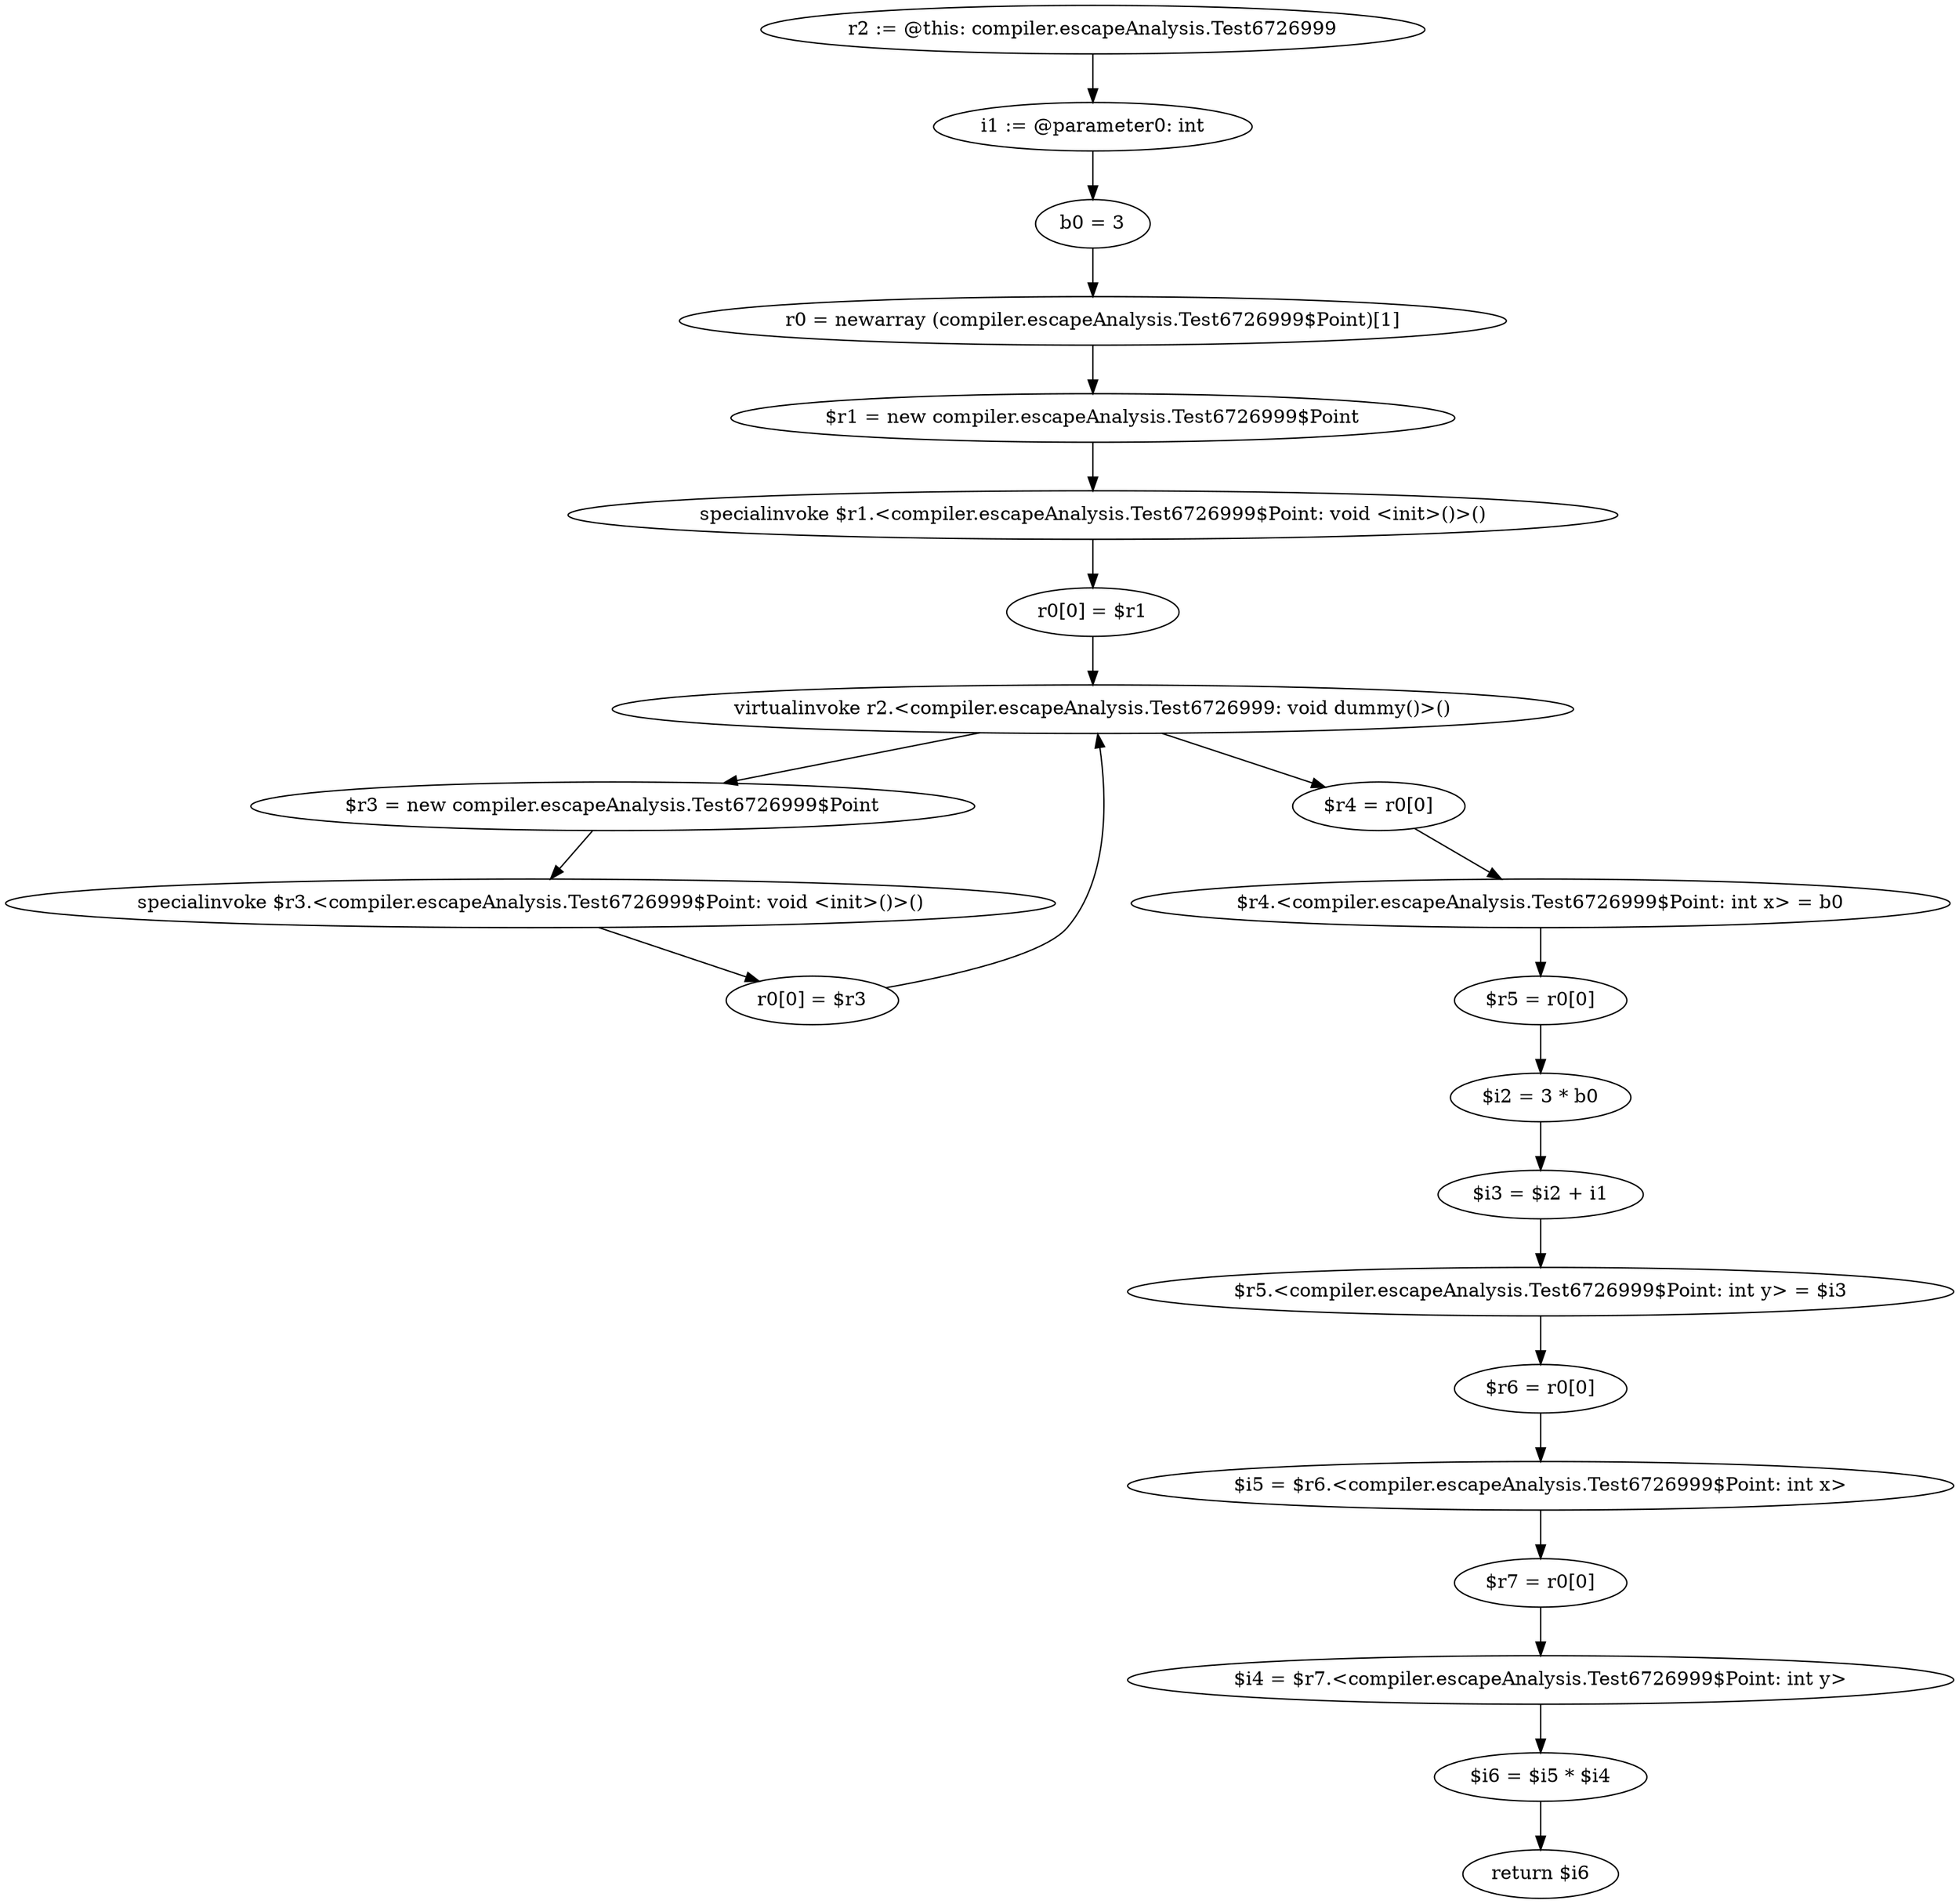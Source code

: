 digraph "unitGraph" {
    "r2 := @this: compiler.escapeAnalysis.Test6726999"
    "i1 := @parameter0: int"
    "b0 = 3"
    "r0 = newarray (compiler.escapeAnalysis.Test6726999$Point)[1]"
    "$r1 = new compiler.escapeAnalysis.Test6726999$Point"
    "specialinvoke $r1.<compiler.escapeAnalysis.Test6726999$Point: void <init>()>()"
    "r0[0] = $r1"
    "virtualinvoke r2.<compiler.escapeAnalysis.Test6726999: void dummy()>()"
    "$r3 = new compiler.escapeAnalysis.Test6726999$Point"
    "specialinvoke $r3.<compiler.escapeAnalysis.Test6726999$Point: void <init>()>()"
    "r0[0] = $r3"
    "$r4 = r0[0]"
    "$r4.<compiler.escapeAnalysis.Test6726999$Point: int x> = b0"
    "$r5 = r0[0]"
    "$i2 = 3 * b0"
    "$i3 = $i2 + i1"
    "$r5.<compiler.escapeAnalysis.Test6726999$Point: int y> = $i3"
    "$r6 = r0[0]"
    "$i5 = $r6.<compiler.escapeAnalysis.Test6726999$Point: int x>"
    "$r7 = r0[0]"
    "$i4 = $r7.<compiler.escapeAnalysis.Test6726999$Point: int y>"
    "$i6 = $i5 * $i4"
    "return $i6"
    "r2 := @this: compiler.escapeAnalysis.Test6726999"->"i1 := @parameter0: int";
    "i1 := @parameter0: int"->"b0 = 3";
    "b0 = 3"->"r0 = newarray (compiler.escapeAnalysis.Test6726999$Point)[1]";
    "r0 = newarray (compiler.escapeAnalysis.Test6726999$Point)[1]"->"$r1 = new compiler.escapeAnalysis.Test6726999$Point";
    "$r1 = new compiler.escapeAnalysis.Test6726999$Point"->"specialinvoke $r1.<compiler.escapeAnalysis.Test6726999$Point: void <init>()>()";
    "specialinvoke $r1.<compiler.escapeAnalysis.Test6726999$Point: void <init>()>()"->"r0[0] = $r1";
    "r0[0] = $r1"->"virtualinvoke r2.<compiler.escapeAnalysis.Test6726999: void dummy()>()";
    "virtualinvoke r2.<compiler.escapeAnalysis.Test6726999: void dummy()>()"->"$r3 = new compiler.escapeAnalysis.Test6726999$Point";
    "$r3 = new compiler.escapeAnalysis.Test6726999$Point"->"specialinvoke $r3.<compiler.escapeAnalysis.Test6726999$Point: void <init>()>()";
    "specialinvoke $r3.<compiler.escapeAnalysis.Test6726999$Point: void <init>()>()"->"r0[0] = $r3";
    "r0[0] = $r3"->"virtualinvoke r2.<compiler.escapeAnalysis.Test6726999: void dummy()>()";
    "virtualinvoke r2.<compiler.escapeAnalysis.Test6726999: void dummy()>()"->"$r4 = r0[0]";
    "$r4 = r0[0]"->"$r4.<compiler.escapeAnalysis.Test6726999$Point: int x> = b0";
    "$r4.<compiler.escapeAnalysis.Test6726999$Point: int x> = b0"->"$r5 = r0[0]";
    "$r5 = r0[0]"->"$i2 = 3 * b0";
    "$i2 = 3 * b0"->"$i3 = $i2 + i1";
    "$i3 = $i2 + i1"->"$r5.<compiler.escapeAnalysis.Test6726999$Point: int y> = $i3";
    "$r5.<compiler.escapeAnalysis.Test6726999$Point: int y> = $i3"->"$r6 = r0[0]";
    "$r6 = r0[0]"->"$i5 = $r6.<compiler.escapeAnalysis.Test6726999$Point: int x>";
    "$i5 = $r6.<compiler.escapeAnalysis.Test6726999$Point: int x>"->"$r7 = r0[0]";
    "$r7 = r0[0]"->"$i4 = $r7.<compiler.escapeAnalysis.Test6726999$Point: int y>";
    "$i4 = $r7.<compiler.escapeAnalysis.Test6726999$Point: int y>"->"$i6 = $i5 * $i4";
    "$i6 = $i5 * $i4"->"return $i6";
}
